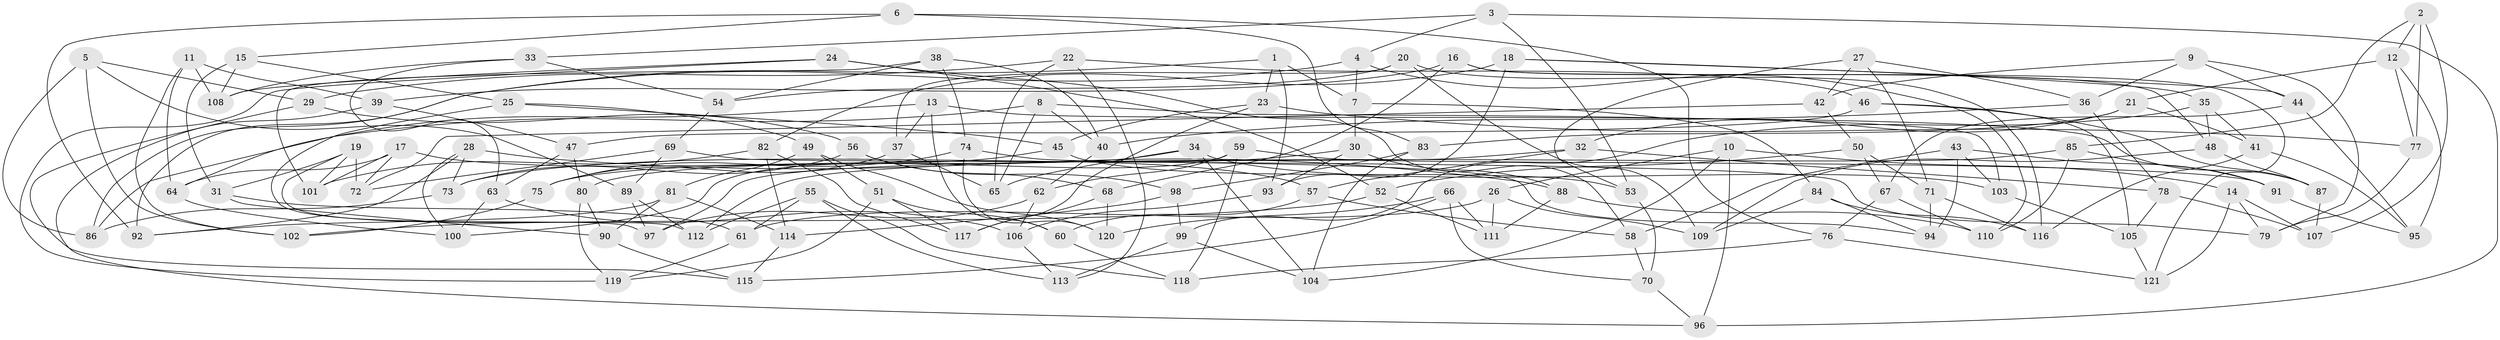// coarse degree distribution, {4: 0.2459016393442623, 8: 0.08196721311475409, 6: 0.4426229508196721, 5: 0.18032786885245902, 7: 0.04918032786885246}
// Generated by graph-tools (version 1.1) at 2025/38/03/04/25 23:38:18]
// undirected, 121 vertices, 242 edges
graph export_dot {
  node [color=gray90,style=filled];
  1;
  2;
  3;
  4;
  5;
  6;
  7;
  8;
  9;
  10;
  11;
  12;
  13;
  14;
  15;
  16;
  17;
  18;
  19;
  20;
  21;
  22;
  23;
  24;
  25;
  26;
  27;
  28;
  29;
  30;
  31;
  32;
  33;
  34;
  35;
  36;
  37;
  38;
  39;
  40;
  41;
  42;
  43;
  44;
  45;
  46;
  47;
  48;
  49;
  50;
  51;
  52;
  53;
  54;
  55;
  56;
  57;
  58;
  59;
  60;
  61;
  62;
  63;
  64;
  65;
  66;
  67;
  68;
  69;
  70;
  71;
  72;
  73;
  74;
  75;
  76;
  77;
  78;
  79;
  80;
  81;
  82;
  83;
  84;
  85;
  86;
  87;
  88;
  89;
  90;
  91;
  92;
  93;
  94;
  95;
  96;
  97;
  98;
  99;
  100;
  101;
  102;
  103;
  104;
  105;
  106;
  107;
  108;
  109;
  110;
  111;
  112;
  113;
  114;
  115;
  116;
  117;
  118;
  119;
  120;
  121;
  1 -- 7;
  1 -- 23;
  1 -- 92;
  1 -- 93;
  2 -- 77;
  2 -- 107;
  2 -- 12;
  2 -- 85;
  3 -- 4;
  3 -- 96;
  3 -- 53;
  3 -- 33;
  4 -- 86;
  4 -- 7;
  4 -- 110;
  5 -- 102;
  5 -- 29;
  5 -- 86;
  5 -- 89;
  6 -- 15;
  6 -- 92;
  6 -- 83;
  6 -- 76;
  7 -- 30;
  7 -- 84;
  8 -- 103;
  8 -- 40;
  8 -- 86;
  8 -- 65;
  9 -- 42;
  9 -- 79;
  9 -- 44;
  9 -- 36;
  10 -- 104;
  10 -- 26;
  10 -- 96;
  10 -- 14;
  11 -- 108;
  11 -- 64;
  11 -- 102;
  11 -- 39;
  12 -- 95;
  12 -- 21;
  12 -- 77;
  13 -- 64;
  13 -- 37;
  13 -- 87;
  13 -- 60;
  14 -- 79;
  14 -- 121;
  14 -- 107;
  15 -- 31;
  15 -- 108;
  15 -- 25;
  16 -- 39;
  16 -- 68;
  16 -- 48;
  16 -- 121;
  17 -- 64;
  17 -- 101;
  17 -- 72;
  17 -- 57;
  18 -- 44;
  18 -- 35;
  18 -- 93;
  18 -- 82;
  19 -- 31;
  19 -- 72;
  19 -- 101;
  19 -- 112;
  20 -- 54;
  20 -- 37;
  20 -- 116;
  20 -- 109;
  21 -- 41;
  21 -- 83;
  21 -- 32;
  22 -- 46;
  22 -- 113;
  22 -- 65;
  22 -- 29;
  23 -- 77;
  23 -- 45;
  23 -- 117;
  24 -- 52;
  24 -- 108;
  24 -- 119;
  24 -- 58;
  25 -- 97;
  25 -- 45;
  25 -- 49;
  26 -- 109;
  26 -- 61;
  26 -- 111;
  27 -- 53;
  27 -- 42;
  27 -- 71;
  27 -- 36;
  28 -- 73;
  28 -- 88;
  28 -- 100;
  28 -- 92;
  29 -- 56;
  29 -- 115;
  30 -- 73;
  30 -- 88;
  30 -- 93;
  31 -- 90;
  31 -- 61;
  32 -- 78;
  32 -- 97;
  32 -- 57;
  33 -- 63;
  33 -- 108;
  33 -- 54;
  34 -- 80;
  34 -- 65;
  34 -- 104;
  34 -- 103;
  35 -- 48;
  35 -- 41;
  35 -- 99;
  36 -- 40;
  36 -- 78;
  37 -- 75;
  37 -- 65;
  38 -- 74;
  38 -- 40;
  38 -- 54;
  38 -- 101;
  39 -- 96;
  39 -- 47;
  40 -- 62;
  41 -- 95;
  41 -- 116;
  42 -- 72;
  42 -- 50;
  43 -- 91;
  43 -- 94;
  43 -- 103;
  43 -- 58;
  44 -- 95;
  44 -- 67;
  45 -- 53;
  45 -- 75;
  46 -- 47;
  46 -- 87;
  46 -- 105;
  47 -- 63;
  47 -- 80;
  48 -- 87;
  48 -- 109;
  49 -- 120;
  49 -- 51;
  49 -- 81;
  50 -- 52;
  50 -- 71;
  50 -- 67;
  51 -- 117;
  51 -- 119;
  51 -- 60;
  52 -- 111;
  52 -- 102;
  53 -- 70;
  54 -- 69;
  55 -- 61;
  55 -- 112;
  55 -- 118;
  55 -- 113;
  56 -- 73;
  56 -- 68;
  56 -- 98;
  57 -- 60;
  57 -- 58;
  58 -- 70;
  59 -- 100;
  59 -- 91;
  59 -- 118;
  59 -- 62;
  60 -- 118;
  61 -- 119;
  62 -- 97;
  62 -- 106;
  63 -- 106;
  63 -- 100;
  64 -- 100;
  66 -- 115;
  66 -- 111;
  66 -- 120;
  66 -- 70;
  67 -- 76;
  67 -- 110;
  68 -- 117;
  68 -- 120;
  69 -- 72;
  69 -- 79;
  69 -- 89;
  70 -- 96;
  71 -- 94;
  71 -- 116;
  73 -- 86;
  74 -- 120;
  74 -- 75;
  74 -- 94;
  75 -- 102;
  76 -- 121;
  76 -- 118;
  77 -- 79;
  78 -- 105;
  78 -- 107;
  80 -- 90;
  80 -- 119;
  81 -- 114;
  81 -- 92;
  81 -- 90;
  82 -- 117;
  82 -- 114;
  82 -- 101;
  83 -- 98;
  83 -- 104;
  84 -- 109;
  84 -- 116;
  84 -- 94;
  85 -- 112;
  85 -- 91;
  85 -- 110;
  87 -- 107;
  88 -- 111;
  88 -- 110;
  89 -- 112;
  89 -- 97;
  90 -- 115;
  91 -- 95;
  93 -- 106;
  98 -- 114;
  98 -- 99;
  99 -- 113;
  99 -- 104;
  103 -- 105;
  105 -- 121;
  106 -- 113;
  114 -- 115;
}
